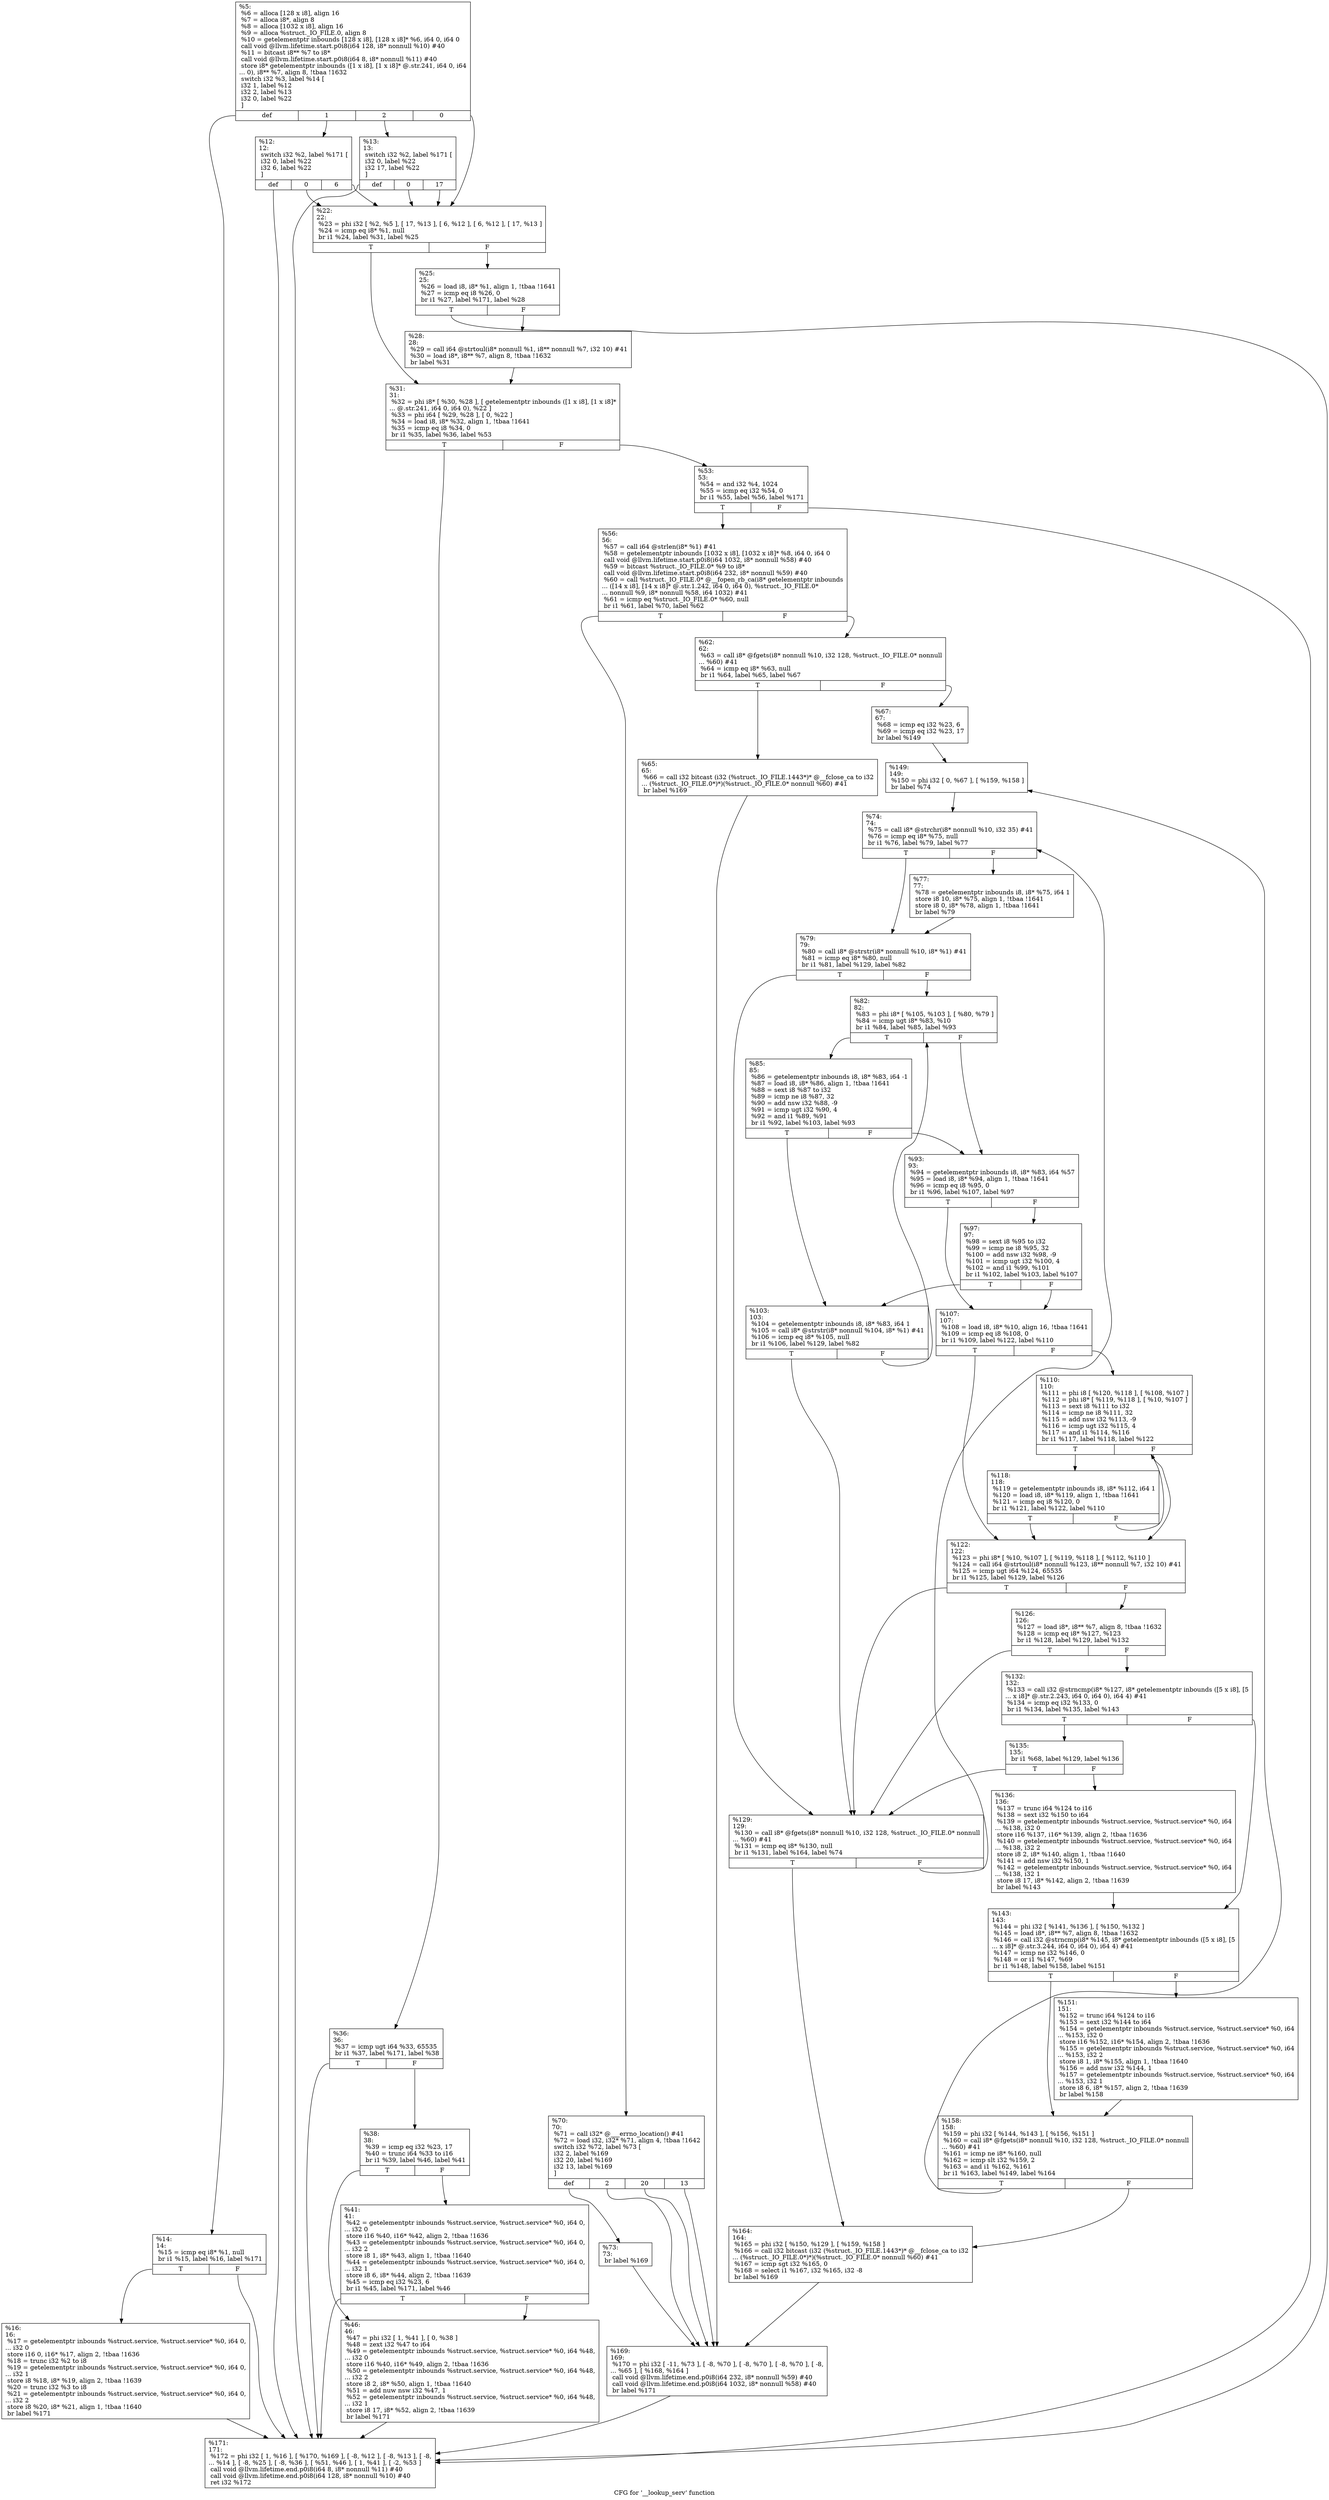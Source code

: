 digraph "CFG for '__lookup_serv' function" {
	label="CFG for '__lookup_serv' function";

	Node0x1c1d760 [shape=record,label="{%5:\l  %6 = alloca [128 x i8], align 16\l  %7 = alloca i8*, align 8\l  %8 = alloca [1032 x i8], align 16\l  %9 = alloca %struct._IO_FILE.0, align 8\l  %10 = getelementptr inbounds [128 x i8], [128 x i8]* %6, i64 0, i64 0\l  call void @llvm.lifetime.start.p0i8(i64 128, i8* nonnull %10) #40\l  %11 = bitcast i8** %7 to i8*\l  call void @llvm.lifetime.start.p0i8(i64 8, i8* nonnull %11) #40\l  store i8* getelementptr inbounds ([1 x i8], [1 x i8]* @.str.241, i64 0, i64\l... 0), i8** %7, align 8, !tbaa !1632\l  switch i32 %3, label %14 [\l    i32 1, label %12\l    i32 2, label %13\l    i32 0, label %22\l  ]\l|{<s0>def|<s1>1|<s2>2|<s3>0}}"];
	Node0x1c1d760:s0 -> Node0x1c1da90;
	Node0x1c1d760:s1 -> Node0x1c1d9f0;
	Node0x1c1d760:s2 -> Node0x1c1da40;
	Node0x1c1d760:s3 -> Node0x1c1db30;
	Node0x1c1d9f0 [shape=record,label="{%12:\l12:                                               \l  switch i32 %2, label %171 [\l    i32 0, label %22\l    i32 6, label %22\l  ]\l|{<s0>def|<s1>0|<s2>6}}"];
	Node0x1c1d9f0:s0 -> Node0x1c1e710;
	Node0x1c1d9f0:s1 -> Node0x1c1db30;
	Node0x1c1d9f0:s2 -> Node0x1c1db30;
	Node0x1c1da40 [shape=record,label="{%13:\l13:                                               \l  switch i32 %2, label %171 [\l    i32 0, label %22\l    i32 17, label %22\l  ]\l|{<s0>def|<s1>0|<s2>17}}"];
	Node0x1c1da40:s0 -> Node0x1c1e710;
	Node0x1c1da40:s1 -> Node0x1c1db30;
	Node0x1c1da40:s2 -> Node0x1c1db30;
	Node0x1c1da90 [shape=record,label="{%14:\l14:                                               \l  %15 = icmp eq i8* %1, null\l  br i1 %15, label %16, label %171\l|{<s0>T|<s1>F}}"];
	Node0x1c1da90:s0 -> Node0x1c1dae0;
	Node0x1c1da90:s1 -> Node0x1c1e710;
	Node0x1c1dae0 [shape=record,label="{%16:\l16:                                               \l  %17 = getelementptr inbounds %struct.service, %struct.service* %0, i64 0,\l... i32 0\l  store i16 0, i16* %17, align 2, !tbaa !1636\l  %18 = trunc i32 %2 to i8\l  %19 = getelementptr inbounds %struct.service, %struct.service* %0, i64 0,\l... i32 1\l  store i8 %18, i8* %19, align 2, !tbaa !1639\l  %20 = trunc i32 %3 to i8\l  %21 = getelementptr inbounds %struct.service, %struct.service* %0, i64 0,\l... i32 2\l  store i8 %20, i8* %21, align 1, !tbaa !1640\l  br label %171\l}"];
	Node0x1c1dae0 -> Node0x1c1e710;
	Node0x1c1db30 [shape=record,label="{%22:\l22:                                               \l  %23 = phi i32 [ %2, %5 ], [ 17, %13 ], [ 6, %12 ], [ 6, %12 ], [ 17, %13 ]\l  %24 = icmp eq i8* %1, null\l  br i1 %24, label %31, label %25\l|{<s0>T|<s1>F}}"];
	Node0x1c1db30:s0 -> Node0x1c1dc20;
	Node0x1c1db30:s1 -> Node0x1c1db80;
	Node0x1c1db80 [shape=record,label="{%25:\l25:                                               \l  %26 = load i8, i8* %1, align 1, !tbaa !1641\l  %27 = icmp eq i8 %26, 0\l  br i1 %27, label %171, label %28\l|{<s0>T|<s1>F}}"];
	Node0x1c1db80:s0 -> Node0x1c1e710;
	Node0x1c1db80:s1 -> Node0x1c1dbd0;
	Node0x1c1dbd0 [shape=record,label="{%28:\l28:                                               \l  %29 = call i64 @strtoul(i8* nonnull %1, i8** nonnull %7, i32 10) #41\l  %30 = load i8*, i8** %7, align 8, !tbaa !1632\l  br label %31\l}"];
	Node0x1c1dbd0 -> Node0x1c1dc20;
	Node0x1c1dc20 [shape=record,label="{%31:\l31:                                               \l  %32 = phi i8* [ %30, %28 ], [ getelementptr inbounds ([1 x i8], [1 x i8]*\l... @.str.241, i64 0, i64 0), %22 ]\l  %33 = phi i64 [ %29, %28 ], [ 0, %22 ]\l  %34 = load i8, i8* %32, align 1, !tbaa !1641\l  %35 = icmp eq i8 %34, 0\l  br i1 %35, label %36, label %53\l|{<s0>T|<s1>F}}"];
	Node0x1c1dc20:s0 -> Node0x1c1dc70;
	Node0x1c1dc20:s1 -> Node0x1c1ddb0;
	Node0x1c1dc70 [shape=record,label="{%36:\l36:                                               \l  %37 = icmp ugt i64 %33, 65535\l  br i1 %37, label %171, label %38\l|{<s0>T|<s1>F}}"];
	Node0x1c1dc70:s0 -> Node0x1c1e710;
	Node0x1c1dc70:s1 -> Node0x1c1dcc0;
	Node0x1c1dcc0 [shape=record,label="{%38:\l38:                                               \l  %39 = icmp eq i32 %23, 17\l  %40 = trunc i64 %33 to i16\l  br i1 %39, label %46, label %41\l|{<s0>T|<s1>F}}"];
	Node0x1c1dcc0:s0 -> Node0x1c1dd60;
	Node0x1c1dcc0:s1 -> Node0x1c1dd10;
	Node0x1c1dd10 [shape=record,label="{%41:\l41:                                               \l  %42 = getelementptr inbounds %struct.service, %struct.service* %0, i64 0,\l... i32 0\l  store i16 %40, i16* %42, align 2, !tbaa !1636\l  %43 = getelementptr inbounds %struct.service, %struct.service* %0, i64 0,\l... i32 2\l  store i8 1, i8* %43, align 1, !tbaa !1640\l  %44 = getelementptr inbounds %struct.service, %struct.service* %0, i64 0,\l... i32 1\l  store i8 6, i8* %44, align 2, !tbaa !1639\l  %45 = icmp eq i32 %23, 6\l  br i1 %45, label %171, label %46\l|{<s0>T|<s1>F}}"];
	Node0x1c1dd10:s0 -> Node0x1c1e710;
	Node0x1c1dd10:s1 -> Node0x1c1dd60;
	Node0x1c1dd60 [shape=record,label="{%46:\l46:                                               \l  %47 = phi i32 [ 1, %41 ], [ 0, %38 ]\l  %48 = zext i32 %47 to i64\l  %49 = getelementptr inbounds %struct.service, %struct.service* %0, i64 %48,\l... i32 0\l  store i16 %40, i16* %49, align 2, !tbaa !1636\l  %50 = getelementptr inbounds %struct.service, %struct.service* %0, i64 %48,\l... i32 2\l  store i8 2, i8* %50, align 1, !tbaa !1640\l  %51 = add nuw nsw i32 %47, 1\l  %52 = getelementptr inbounds %struct.service, %struct.service* %0, i64 %48,\l... i32 1\l  store i8 17, i8* %52, align 2, !tbaa !1639\l  br label %171\l}"];
	Node0x1c1dd60 -> Node0x1c1e710;
	Node0x1c1ddb0 [shape=record,label="{%53:\l53:                                               \l  %54 = and i32 %4, 1024\l  %55 = icmp eq i32 %54, 0\l  br i1 %55, label %56, label %171\l|{<s0>T|<s1>F}}"];
	Node0x1c1ddb0:s0 -> Node0x1c1de00;
	Node0x1c1ddb0:s1 -> Node0x1c1e710;
	Node0x1c1de00 [shape=record,label="{%56:\l56:                                               \l  %57 = call i64 @strlen(i8* %1) #41\l  %58 = getelementptr inbounds [1032 x i8], [1032 x i8]* %8, i64 0, i64 0\l  call void @llvm.lifetime.start.p0i8(i64 1032, i8* nonnull %58) #40\l  %59 = bitcast %struct._IO_FILE.0* %9 to i8*\l  call void @llvm.lifetime.start.p0i8(i64 232, i8* nonnull %59) #40\l  %60 = call %struct._IO_FILE.0* @__fopen_rb_ca(i8* getelementptr inbounds\l... ([14 x i8], [14 x i8]* @.str.1.242, i64 0, i64 0), %struct._IO_FILE.0*\l... nonnull %9, i8* nonnull %58, i64 1032) #41\l  %61 = icmp eq %struct._IO_FILE.0* %60, null\l  br i1 %61, label %70, label %62\l|{<s0>T|<s1>F}}"];
	Node0x1c1de00:s0 -> Node0x1c1df40;
	Node0x1c1de00:s1 -> Node0x1c1de50;
	Node0x1c1de50 [shape=record,label="{%62:\l62:                                               \l  %63 = call i8* @fgets(i8* nonnull %10, i32 128, %struct._IO_FILE.0* nonnull\l... %60) #41\l  %64 = icmp eq i8* %63, null\l  br i1 %64, label %65, label %67\l|{<s0>T|<s1>F}}"];
	Node0x1c1de50:s0 -> Node0x1c1dea0;
	Node0x1c1de50:s1 -> Node0x1c1def0;
	Node0x1c1dea0 [shape=record,label="{%65:\l65:                                               \l  %66 = call i32 bitcast (i32 (%struct._IO_FILE.1443*)* @__fclose_ca to i32\l... (%struct._IO_FILE.0*)*)(%struct._IO_FILE.0* nonnull %60) #41\l  br label %169\l}"];
	Node0x1c1dea0 -> Node0x1c1e6c0;
	Node0x1c1def0 [shape=record,label="{%67:\l67:                                               \l  %68 = icmp eq i32 %23, 6\l  %69 = icmp eq i32 %23, 17\l  br label %149\l}"];
	Node0x1c1def0 -> Node0x1c1e580;
	Node0x1c1df40 [shape=record,label="{%70:\l70:                                               \l  %71 = call i32* @___errno_location() #41\l  %72 = load i32, i32* %71, align 4, !tbaa !1642\l  switch i32 %72, label %73 [\l    i32 2, label %169\l    i32 20, label %169\l    i32 13, label %169\l  ]\l|{<s0>def|<s1>2|<s2>20|<s3>13}}"];
	Node0x1c1df40:s0 -> Node0x1c1df90;
	Node0x1c1df40:s1 -> Node0x1c1e6c0;
	Node0x1c1df40:s2 -> Node0x1c1e6c0;
	Node0x1c1df40:s3 -> Node0x1c1e6c0;
	Node0x1c1df90 [shape=record,label="{%73:\l73:                                               \l  br label %169\l}"];
	Node0x1c1df90 -> Node0x1c1e6c0;
	Node0x1c1dfe0 [shape=record,label="{%74:\l74:                                               \l  %75 = call i8* @strchr(i8* nonnull %10, i32 35) #41\l  %76 = icmp eq i8* %75, null\l  br i1 %76, label %79, label %77\l|{<s0>T|<s1>F}}"];
	Node0x1c1dfe0:s0 -> Node0x1c1e080;
	Node0x1c1dfe0:s1 -> Node0x1c1e030;
	Node0x1c1e030 [shape=record,label="{%77:\l77:                                               \l  %78 = getelementptr inbounds i8, i8* %75, i64 1\l  store i8 10, i8* %75, align 1, !tbaa !1641\l  store i8 0, i8* %78, align 1, !tbaa !1641\l  br label %79\l}"];
	Node0x1c1e030 -> Node0x1c1e080;
	Node0x1c1e080 [shape=record,label="{%79:\l79:                                               \l  %80 = call i8* @strstr(i8* nonnull %10, i8* %1) #41\l  %81 = icmp eq i8* %80, null\l  br i1 %81, label %129, label %82\l|{<s0>T|<s1>F}}"];
	Node0x1c1e080:s0 -> Node0x1c1e3f0;
	Node0x1c1e080:s1 -> Node0x1c1e0d0;
	Node0x1c1e0d0 [shape=record,label="{%82:\l82:                                               \l  %83 = phi i8* [ %105, %103 ], [ %80, %79 ]\l  %84 = icmp ugt i8* %83, %10\l  br i1 %84, label %85, label %93\l|{<s0>T|<s1>F}}"];
	Node0x1c1e0d0:s0 -> Node0x1c1e120;
	Node0x1c1e0d0:s1 -> Node0x1c1e170;
	Node0x1c1e120 [shape=record,label="{%85:\l85:                                               \l  %86 = getelementptr inbounds i8, i8* %83, i64 -1\l  %87 = load i8, i8* %86, align 1, !tbaa !1641\l  %88 = sext i8 %87 to i32\l  %89 = icmp ne i8 %87, 32\l  %90 = add nsw i32 %88, -9\l  %91 = icmp ugt i32 %90, 4\l  %92 = and i1 %89, %91\l  br i1 %92, label %103, label %93\l|{<s0>T|<s1>F}}"];
	Node0x1c1e120:s0 -> Node0x1c1e210;
	Node0x1c1e120:s1 -> Node0x1c1e170;
	Node0x1c1e170 [shape=record,label="{%93:\l93:                                               \l  %94 = getelementptr inbounds i8, i8* %83, i64 %57\l  %95 = load i8, i8* %94, align 1, !tbaa !1641\l  %96 = icmp eq i8 %95, 0\l  br i1 %96, label %107, label %97\l|{<s0>T|<s1>F}}"];
	Node0x1c1e170:s0 -> Node0x1c1e260;
	Node0x1c1e170:s1 -> Node0x1c1e1c0;
	Node0x1c1e1c0 [shape=record,label="{%97:\l97:                                               \l  %98 = sext i8 %95 to i32\l  %99 = icmp ne i8 %95, 32\l  %100 = add nsw i32 %98, -9\l  %101 = icmp ugt i32 %100, 4\l  %102 = and i1 %99, %101\l  br i1 %102, label %103, label %107\l|{<s0>T|<s1>F}}"];
	Node0x1c1e1c0:s0 -> Node0x1c1e210;
	Node0x1c1e1c0:s1 -> Node0x1c1e260;
	Node0x1c1e210 [shape=record,label="{%103:\l103:                                              \l  %104 = getelementptr inbounds i8, i8* %83, i64 1\l  %105 = call i8* @strstr(i8* nonnull %104, i8* %1) #41\l  %106 = icmp eq i8* %105, null\l  br i1 %106, label %129, label %82\l|{<s0>T|<s1>F}}"];
	Node0x1c1e210:s0 -> Node0x1c1e3f0;
	Node0x1c1e210:s1 -> Node0x1c1e0d0;
	Node0x1c1e260 [shape=record,label="{%107:\l107:                                              \l  %108 = load i8, i8* %10, align 16, !tbaa !1641\l  %109 = icmp eq i8 %108, 0\l  br i1 %109, label %122, label %110\l|{<s0>T|<s1>F}}"];
	Node0x1c1e260:s0 -> Node0x1c1e350;
	Node0x1c1e260:s1 -> Node0x1c1e2b0;
	Node0x1c1e2b0 [shape=record,label="{%110:\l110:                                              \l  %111 = phi i8 [ %120, %118 ], [ %108, %107 ]\l  %112 = phi i8* [ %119, %118 ], [ %10, %107 ]\l  %113 = sext i8 %111 to i32\l  %114 = icmp ne i8 %111, 32\l  %115 = add nsw i32 %113, -9\l  %116 = icmp ugt i32 %115, 4\l  %117 = and i1 %114, %116\l  br i1 %117, label %118, label %122\l|{<s0>T|<s1>F}}"];
	Node0x1c1e2b0:s0 -> Node0x1c1e300;
	Node0x1c1e2b0:s1 -> Node0x1c1e350;
	Node0x1c1e300 [shape=record,label="{%118:\l118:                                              \l  %119 = getelementptr inbounds i8, i8* %112, i64 1\l  %120 = load i8, i8* %119, align 1, !tbaa !1641\l  %121 = icmp eq i8 %120, 0\l  br i1 %121, label %122, label %110\l|{<s0>T|<s1>F}}"];
	Node0x1c1e300:s0 -> Node0x1c1e350;
	Node0x1c1e300:s1 -> Node0x1c1e2b0;
	Node0x1c1e350 [shape=record,label="{%122:\l122:                                              \l  %123 = phi i8* [ %10, %107 ], [ %119, %118 ], [ %112, %110 ]\l  %124 = call i64 @strtoul(i8* nonnull %123, i8** nonnull %7, i32 10) #41\l  %125 = icmp ugt i64 %124, 65535\l  br i1 %125, label %129, label %126\l|{<s0>T|<s1>F}}"];
	Node0x1c1e350:s0 -> Node0x1c1e3f0;
	Node0x1c1e350:s1 -> Node0x1c1e3a0;
	Node0x1c1e3a0 [shape=record,label="{%126:\l126:                                              \l  %127 = load i8*, i8** %7, align 8, !tbaa !1632\l  %128 = icmp eq i8* %127, %123\l  br i1 %128, label %129, label %132\l|{<s0>T|<s1>F}}"];
	Node0x1c1e3a0:s0 -> Node0x1c1e3f0;
	Node0x1c1e3a0:s1 -> Node0x1c1e440;
	Node0x1c1e3f0 [shape=record,label="{%129:\l129:                                              \l  %130 = call i8* @fgets(i8* nonnull %10, i32 128, %struct._IO_FILE.0* nonnull\l... %60) #41\l  %131 = icmp eq i8* %130, null\l  br i1 %131, label %164, label %74\l|{<s0>T|<s1>F}}"];
	Node0x1c1e3f0:s0 -> Node0x1c1e670;
	Node0x1c1e3f0:s1 -> Node0x1c1dfe0;
	Node0x1c1e440 [shape=record,label="{%132:\l132:                                              \l  %133 = call i32 @strncmp(i8* %127, i8* getelementptr inbounds ([5 x i8], [5\l... x i8]* @.str.2.243, i64 0, i64 0), i64 4) #41\l  %134 = icmp eq i32 %133, 0\l  br i1 %134, label %135, label %143\l|{<s0>T|<s1>F}}"];
	Node0x1c1e440:s0 -> Node0x1c1e490;
	Node0x1c1e440:s1 -> Node0x1c1e530;
	Node0x1c1e490 [shape=record,label="{%135:\l135:                                              \l  br i1 %68, label %129, label %136\l|{<s0>T|<s1>F}}"];
	Node0x1c1e490:s0 -> Node0x1c1e3f0;
	Node0x1c1e490:s1 -> Node0x1c1e4e0;
	Node0x1c1e4e0 [shape=record,label="{%136:\l136:                                              \l  %137 = trunc i64 %124 to i16\l  %138 = sext i32 %150 to i64\l  %139 = getelementptr inbounds %struct.service, %struct.service* %0, i64\l... %138, i32 0\l  store i16 %137, i16* %139, align 2, !tbaa !1636\l  %140 = getelementptr inbounds %struct.service, %struct.service* %0, i64\l... %138, i32 2\l  store i8 2, i8* %140, align 1, !tbaa !1640\l  %141 = add nsw i32 %150, 1\l  %142 = getelementptr inbounds %struct.service, %struct.service* %0, i64\l... %138, i32 1\l  store i8 17, i8* %142, align 2, !tbaa !1639\l  br label %143\l}"];
	Node0x1c1e4e0 -> Node0x1c1e530;
	Node0x1c1e530 [shape=record,label="{%143:\l143:                                              \l  %144 = phi i32 [ %141, %136 ], [ %150, %132 ]\l  %145 = load i8*, i8** %7, align 8, !tbaa !1632\l  %146 = call i32 @strncmp(i8* %145, i8* getelementptr inbounds ([5 x i8], [5\l... x i8]* @.str.3.244, i64 0, i64 0), i64 4) #41\l  %147 = icmp ne i32 %146, 0\l  %148 = or i1 %147, %69\l  br i1 %148, label %158, label %151\l|{<s0>T|<s1>F}}"];
	Node0x1c1e530:s0 -> Node0x1c1e620;
	Node0x1c1e530:s1 -> Node0x1c1e5d0;
	Node0x1c1e580 [shape=record,label="{%149:\l149:                                              \l  %150 = phi i32 [ 0, %67 ], [ %159, %158 ]\l  br label %74\l}"];
	Node0x1c1e580 -> Node0x1c1dfe0;
	Node0x1c1e5d0 [shape=record,label="{%151:\l151:                                              \l  %152 = trunc i64 %124 to i16\l  %153 = sext i32 %144 to i64\l  %154 = getelementptr inbounds %struct.service, %struct.service* %0, i64\l... %153, i32 0\l  store i16 %152, i16* %154, align 2, !tbaa !1636\l  %155 = getelementptr inbounds %struct.service, %struct.service* %0, i64\l... %153, i32 2\l  store i8 1, i8* %155, align 1, !tbaa !1640\l  %156 = add nsw i32 %144, 1\l  %157 = getelementptr inbounds %struct.service, %struct.service* %0, i64\l... %153, i32 1\l  store i8 6, i8* %157, align 2, !tbaa !1639\l  br label %158\l}"];
	Node0x1c1e5d0 -> Node0x1c1e620;
	Node0x1c1e620 [shape=record,label="{%158:\l158:                                              \l  %159 = phi i32 [ %144, %143 ], [ %156, %151 ]\l  %160 = call i8* @fgets(i8* nonnull %10, i32 128, %struct._IO_FILE.0* nonnull\l... %60) #41\l  %161 = icmp ne i8* %160, null\l  %162 = icmp slt i32 %159, 2\l  %163 = and i1 %162, %161\l  br i1 %163, label %149, label %164\l|{<s0>T|<s1>F}}"];
	Node0x1c1e620:s0 -> Node0x1c1e580;
	Node0x1c1e620:s1 -> Node0x1c1e670;
	Node0x1c1e670 [shape=record,label="{%164:\l164:                                              \l  %165 = phi i32 [ %150, %129 ], [ %159, %158 ]\l  %166 = call i32 bitcast (i32 (%struct._IO_FILE.1443*)* @__fclose_ca to i32\l... (%struct._IO_FILE.0*)*)(%struct._IO_FILE.0* nonnull %60) #41\l  %167 = icmp sgt i32 %165, 0\l  %168 = select i1 %167, i32 %165, i32 -8\l  br label %169\l}"];
	Node0x1c1e670 -> Node0x1c1e6c0;
	Node0x1c1e6c0 [shape=record,label="{%169:\l169:                                              \l  %170 = phi i32 [ -11, %73 ], [ -8, %70 ], [ -8, %70 ], [ -8, %70 ], [ -8,\l... %65 ], [ %168, %164 ]\l  call void @llvm.lifetime.end.p0i8(i64 232, i8* nonnull %59) #40\l  call void @llvm.lifetime.end.p0i8(i64 1032, i8* nonnull %58) #40\l  br label %171\l}"];
	Node0x1c1e6c0 -> Node0x1c1e710;
	Node0x1c1e710 [shape=record,label="{%171:\l171:                                              \l  %172 = phi i32 [ 1, %16 ], [ %170, %169 ], [ -8, %12 ], [ -8, %13 ], [ -8,\l... %14 ], [ -8, %25 ], [ -8, %36 ], [ %51, %46 ], [ 1, %41 ], [ -2, %53 ]\l  call void @llvm.lifetime.end.p0i8(i64 8, i8* nonnull %11) #40\l  call void @llvm.lifetime.end.p0i8(i64 128, i8* nonnull %10) #40\l  ret i32 %172\l}"];
}
